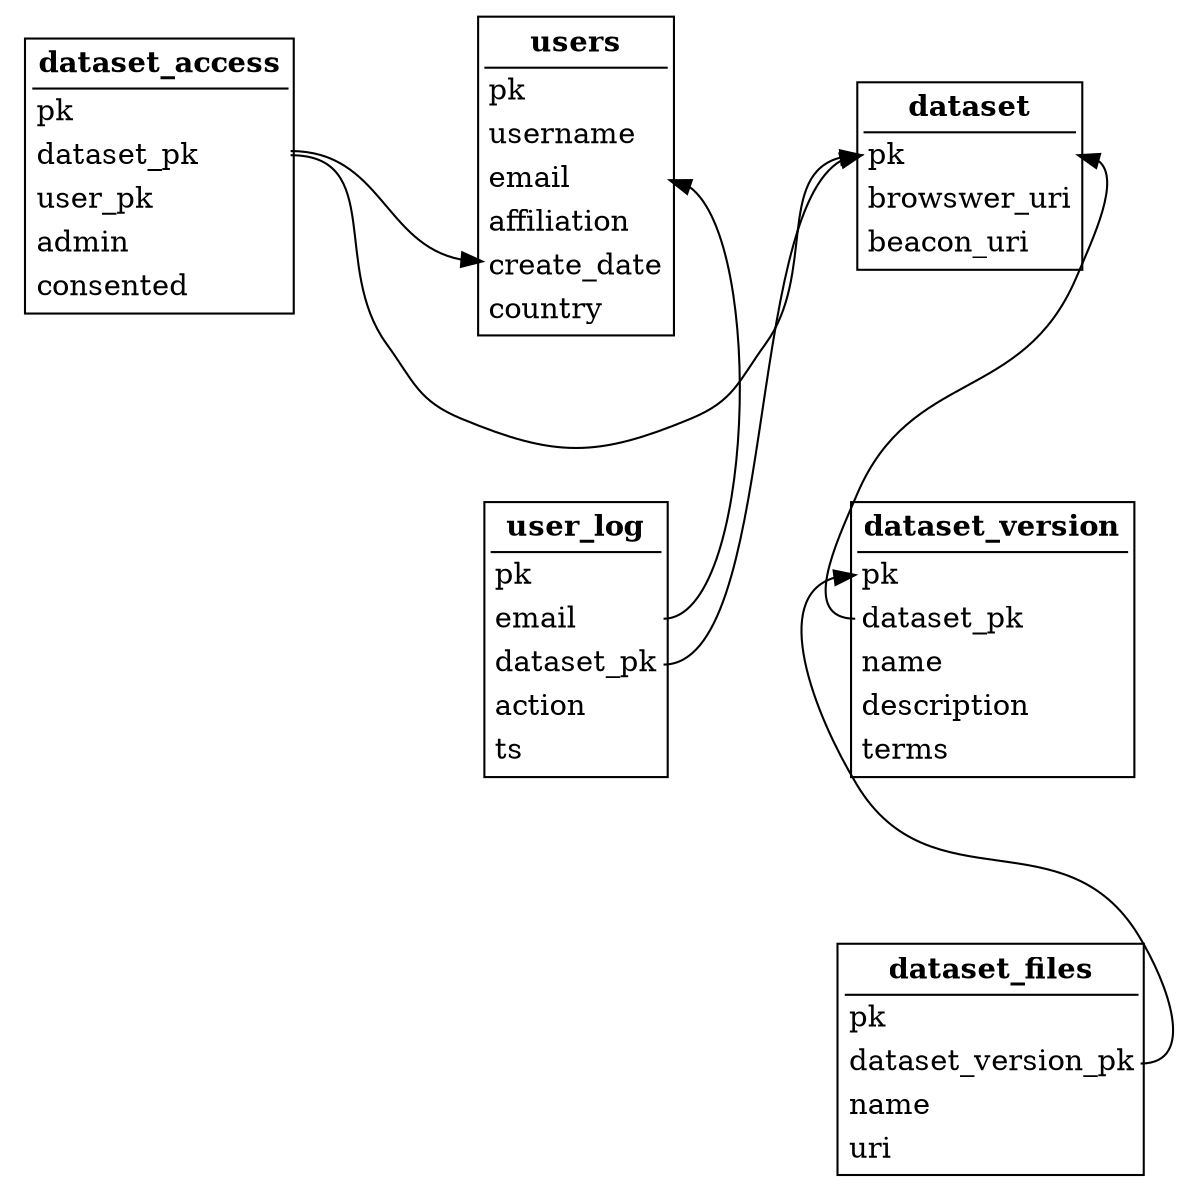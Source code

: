 digraph {
    ranksep=1 nodesep=1 rankdir=BT
    node [ shape = none ]
    /*
    subgraph cluster0 {
        user_log_old [ label="{user_log|pk\lemail\laction\lts\l}" ]
        users_old [ label="{users|pk\lusername\lemail\ldownload_count\lswefreq_admin\laffiliation\lfull_user\lcreate_date\lcountry\lnewsletter\l}" ]
        label = "Old schema"
    }
    */
    { rank=same
        users [ label=<<table border="1" cellborder="0" align="left">
            <tr><td border="1" sides="b"><b>users</b></td></tr>
            <tr><td align="left" port="pk">pk</td></tr>
            <tr><td align="left">username</td></tr>
            <tr><td align="left" port="email">email</td></tr>
            <tr><td align="left">affiliation</td></tr>
            <tr><td align="left">create_date</td></tr>
            <tr><td align="left">country</td></tr>
            </table>> ];

        dataset_access [ label=<<table border="1" cellborder="0">
            <tr><td border="1" sides="b"><b>dataset_access</b></td></tr>
            <tr><td align="left" port="pk">pk</td></tr>
            <tr><td align="left" port="dataset">dataset_pk</td></tr>
            <tr><td align="left" port="user">user_pk</td></tr>
            <tr><td align="left">admin</td></tr>
            <tr><td align="left">consented</td></tr>
            </table>> ];

        dataset [ label=<<table border="1" cellborder="0">
            <tr><td border="1" sides="b"><b>dataset</b></td></tr>
            <tr><td align="left" port="pk">pk</td></tr>
            <tr><td align="left">browswer_uri</td></tr>
            <tr><td align="left">beacon_uri</td></tr>
            </table>> ];
    }

        user_log [ label=<<table border="1" cellborder="0">
            <tr><td border="1" sides="b"><b>user_log</b></td></tr>
            <tr><td align="left" port="pk">pk</td></tr>
            <tr><td align="left" port="email">email</td></tr>
            <tr><td align="left" port="dataset">dataset_pk</td></tr>
            <tr><td align="left">action</td></tr>
            <tr><td align="left">ts</td></tr>
            </table>> ];


        dataset_version [ label=<<table border="1" cellborder="0">
            <tr><td border="1" sides="b"><b>dataset_version</b></td></tr>
            <tr><td align="left" port="pk">pk</td></tr>
            <tr><td align="left" port="dataset">dataset_pk</td></tr>
            <tr><td align="left">name</td></tr>
            <tr><td align="left">description</td></tr>
            <tr><td align="left">terms</td></tr>
            </table>> ];

        dataset_files [ label=<<table border="1" cellborder="0">
            <tr><td border="1" sides="b"><b>dataset_files</b></td></tr>
            <tr><td align="left" port="pk">pk</td></tr>
            <tr><td align="left" port="dv">dataset_version_pk</td></tr>
            <tr><td align="left">name</td></tr>
            <tr><td align="left">uri</td></tr>
            </table>> ];
    

        user_log:email -> users:email;
        dataset_access:user -> users:pk
        dataset_access:dataset -> dataset:pk
        dataset_version:dataset -> dataset:pk
        dataset_files:dv -> dataset_version:pk
        user_log:dataset -> dataset:pk

}
